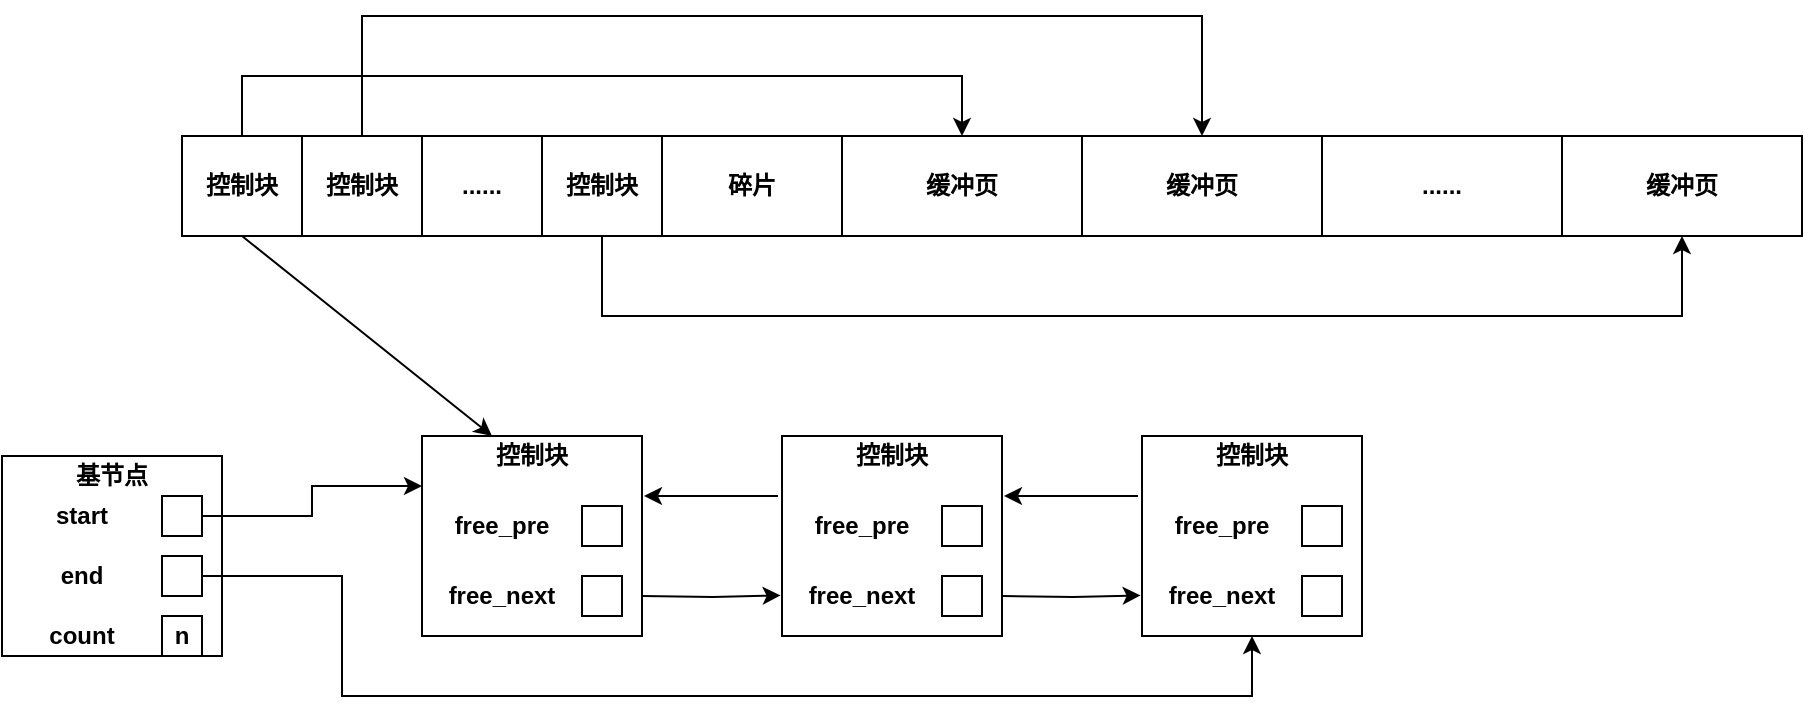 <mxfile version="15.2.7" type="device"><diagram id="0U0V7HpQN6x6l0hLrVlL" name="第 1 页"><mxGraphModel dx="1022" dy="590" grid="1" gridSize="10" guides="1" tooltips="1" connect="1" arrows="1" fold="1" page="1" pageScale="1" pageWidth="827" pageHeight="1169" math="0" shadow="0"><root><mxCell id="0"/><mxCell id="1" parent="0"/><mxCell id="nrYphNebt9EYRBAL_tMt-1" style="edgeStyle=orthogonalEdgeStyle;rounded=0;orthogonalLoop=1;jettySize=auto;html=1;exitX=0.5;exitY=0;exitDx=0;exitDy=0;entryX=0.5;entryY=0;entryDx=0;entryDy=0;" edge="1" parent="1" source="nrYphNebt9EYRBAL_tMt-2" target="nrYphNebt9EYRBAL_tMt-9"><mxGeometry relative="1" as="geometry"><Array as="points"><mxPoint x="130" y="180"/><mxPoint x="490" y="180"/></Array></mxGeometry></mxCell><mxCell id="nrYphNebt9EYRBAL_tMt-2" value="&lt;b&gt;控制块&lt;/b&gt;" style="rounded=0;whiteSpace=wrap;html=1;" vertex="1" parent="1"><mxGeometry x="100" y="210" width="60" height="50" as="geometry"/></mxCell><mxCell id="nrYphNebt9EYRBAL_tMt-3" style="edgeStyle=orthogonalEdgeStyle;rounded=0;orthogonalLoop=1;jettySize=auto;html=1;exitX=0.5;exitY=0;exitDx=0;exitDy=0;entryX=0.5;entryY=0;entryDx=0;entryDy=0;" edge="1" parent="1" source="nrYphNebt9EYRBAL_tMt-4" target="nrYphNebt9EYRBAL_tMt-10"><mxGeometry relative="1" as="geometry"><Array as="points"><mxPoint x="190" y="150"/><mxPoint x="610" y="150"/></Array></mxGeometry></mxCell><mxCell id="nrYphNebt9EYRBAL_tMt-4" value="&lt;b&gt;控制块&lt;/b&gt;" style="rounded=0;whiteSpace=wrap;html=1;" vertex="1" parent="1"><mxGeometry x="160" y="210" width="60" height="50" as="geometry"/></mxCell><mxCell id="nrYphNebt9EYRBAL_tMt-5" value="&lt;b&gt;......&lt;/b&gt;" style="rounded=0;whiteSpace=wrap;html=1;" vertex="1" parent="1"><mxGeometry x="220" y="210" width="60" height="50" as="geometry"/></mxCell><mxCell id="nrYphNebt9EYRBAL_tMt-6" style="edgeStyle=orthogonalEdgeStyle;rounded=0;orthogonalLoop=1;jettySize=auto;html=1;exitX=0.5;exitY=1;exitDx=0;exitDy=0;entryX=0.5;entryY=1;entryDx=0;entryDy=0;" edge="1" parent="1" source="nrYphNebt9EYRBAL_tMt-7" target="nrYphNebt9EYRBAL_tMt-12"><mxGeometry relative="1" as="geometry"><Array as="points"><mxPoint x="310" y="300"/><mxPoint x="850" y="300"/></Array></mxGeometry></mxCell><mxCell id="nrYphNebt9EYRBAL_tMt-7" value="&lt;b&gt;控制块&lt;/b&gt;" style="rounded=0;whiteSpace=wrap;html=1;" vertex="1" parent="1"><mxGeometry x="280" y="210" width="60" height="50" as="geometry"/></mxCell><mxCell id="nrYphNebt9EYRBAL_tMt-8" value="&lt;b&gt;碎片&lt;/b&gt;" style="rounded=0;whiteSpace=wrap;html=1;" vertex="1" parent="1"><mxGeometry x="340" y="210" width="90" height="50" as="geometry"/></mxCell><mxCell id="nrYphNebt9EYRBAL_tMt-9" value="&lt;b&gt;缓冲页&lt;/b&gt;" style="rounded=0;whiteSpace=wrap;html=1;" vertex="1" parent="1"><mxGeometry x="430" y="210" width="120" height="50" as="geometry"/></mxCell><mxCell id="nrYphNebt9EYRBAL_tMt-10" value="&lt;b&gt;缓冲页&lt;/b&gt;" style="rounded=0;whiteSpace=wrap;html=1;" vertex="1" parent="1"><mxGeometry x="550" y="210" width="120" height="50" as="geometry"/></mxCell><mxCell id="nrYphNebt9EYRBAL_tMt-11" value="&lt;b&gt;......&lt;/b&gt;" style="rounded=0;whiteSpace=wrap;html=1;" vertex="1" parent="1"><mxGeometry x="670" y="210" width="120" height="50" as="geometry"/></mxCell><mxCell id="nrYphNebt9EYRBAL_tMt-12" value="&lt;b&gt;缓冲页&lt;/b&gt;" style="rounded=0;whiteSpace=wrap;html=1;" vertex="1" parent="1"><mxGeometry x="790" y="210" width="120" height="50" as="geometry"/></mxCell><mxCell id="nrYphNebt9EYRBAL_tMt-24" value="" style="group" vertex="1" connectable="0" parent="1"><mxGeometry x="220" y="360" width="110" height="100" as="geometry"/></mxCell><mxCell id="nrYphNebt9EYRBAL_tMt-18" value="" style="rounded=0;whiteSpace=wrap;html=1;" vertex="1" parent="nrYphNebt9EYRBAL_tMt-24"><mxGeometry width="110" height="100" as="geometry"/></mxCell><mxCell id="nrYphNebt9EYRBAL_tMt-19" value="&lt;b&gt;free_pre&lt;/b&gt;" style="text;html=1;strokeColor=none;fillColor=none;align=center;verticalAlign=middle;whiteSpace=wrap;rounded=0;" vertex="1" parent="nrYphNebt9EYRBAL_tMt-24"><mxGeometry x="20" y="35" width="40" height="20" as="geometry"/></mxCell><mxCell id="nrYphNebt9EYRBAL_tMt-20" value="&lt;b&gt;free_next&lt;/b&gt;" style="text;html=1;strokeColor=none;fillColor=none;align=center;verticalAlign=middle;whiteSpace=wrap;rounded=0;" vertex="1" parent="nrYphNebt9EYRBAL_tMt-24"><mxGeometry x="20" y="70" width="40" height="20" as="geometry"/></mxCell><mxCell id="nrYphNebt9EYRBAL_tMt-21" value="" style="rounded=0;whiteSpace=wrap;html=1;" vertex="1" parent="nrYphNebt9EYRBAL_tMt-24"><mxGeometry x="80" y="35" width="20" height="20" as="geometry"/></mxCell><mxCell id="nrYphNebt9EYRBAL_tMt-22" value="" style="rounded=0;whiteSpace=wrap;html=1;" vertex="1" parent="nrYphNebt9EYRBAL_tMt-24"><mxGeometry x="80" y="70" width="20" height="20" as="geometry"/></mxCell><mxCell id="nrYphNebt9EYRBAL_tMt-23" value="&lt;b&gt;控制块&lt;/b&gt;" style="text;html=1;strokeColor=none;fillColor=none;align=center;verticalAlign=middle;whiteSpace=wrap;rounded=0;" vertex="1" parent="nrYphNebt9EYRBAL_tMt-24"><mxGeometry x="35" width="40" height="20" as="geometry"/></mxCell><mxCell id="nrYphNebt9EYRBAL_tMt-25" value="" style="group" vertex="1" connectable="0" parent="1"><mxGeometry x="400" y="360" width="110" height="100" as="geometry"/></mxCell><mxCell id="nrYphNebt9EYRBAL_tMt-26" value="" style="rounded=0;whiteSpace=wrap;html=1;" vertex="1" parent="nrYphNebt9EYRBAL_tMt-25"><mxGeometry width="110" height="100" as="geometry"/></mxCell><mxCell id="nrYphNebt9EYRBAL_tMt-27" value="&lt;b&gt;free_pre&lt;/b&gt;" style="text;html=1;strokeColor=none;fillColor=none;align=center;verticalAlign=middle;whiteSpace=wrap;rounded=0;" vertex="1" parent="nrYphNebt9EYRBAL_tMt-25"><mxGeometry x="20" y="35" width="40" height="20" as="geometry"/></mxCell><mxCell id="nrYphNebt9EYRBAL_tMt-28" value="&lt;b&gt;free_next&lt;/b&gt;" style="text;html=1;strokeColor=none;fillColor=none;align=center;verticalAlign=middle;whiteSpace=wrap;rounded=0;" vertex="1" parent="nrYphNebt9EYRBAL_tMt-25"><mxGeometry x="20" y="70" width="40" height="20" as="geometry"/></mxCell><mxCell id="nrYphNebt9EYRBAL_tMt-29" value="" style="rounded=0;whiteSpace=wrap;html=1;" vertex="1" parent="nrYphNebt9EYRBAL_tMt-25"><mxGeometry x="80" y="35" width="20" height="20" as="geometry"/></mxCell><mxCell id="nrYphNebt9EYRBAL_tMt-30" value="" style="rounded=0;whiteSpace=wrap;html=1;" vertex="1" parent="nrYphNebt9EYRBAL_tMt-25"><mxGeometry x="80" y="70" width="20" height="20" as="geometry"/></mxCell><mxCell id="nrYphNebt9EYRBAL_tMt-31" value="&lt;b&gt;控制块&lt;/b&gt;" style="text;html=1;strokeColor=none;fillColor=none;align=center;verticalAlign=middle;whiteSpace=wrap;rounded=0;" vertex="1" parent="nrYphNebt9EYRBAL_tMt-25"><mxGeometry x="35" width="40" height="20" as="geometry"/></mxCell><mxCell id="nrYphNebt9EYRBAL_tMt-40" style="edgeStyle=orthogonalEdgeStyle;rounded=0;orthogonalLoop=1;jettySize=auto;html=1;entryX=-0.006;entryY=0.797;entryDx=0;entryDy=0;entryPerimeter=0;" edge="1" parent="1" target="nrYphNebt9EYRBAL_tMt-26"><mxGeometry relative="1" as="geometry"><mxPoint x="330" y="440" as="sourcePoint"/></mxGeometry></mxCell><mxCell id="nrYphNebt9EYRBAL_tMt-43" value="" style="endArrow=classic;html=1;" edge="1" parent="1"><mxGeometry width="50" height="50" relative="1" as="geometry"><mxPoint x="398" y="390" as="sourcePoint"/><mxPoint x="331" y="390" as="targetPoint"/></mxGeometry></mxCell><mxCell id="nrYphNebt9EYRBAL_tMt-44" value="" style="group" vertex="1" connectable="0" parent="1"><mxGeometry x="580" y="360" width="110" height="100" as="geometry"/></mxCell><mxCell id="nrYphNebt9EYRBAL_tMt-45" value="" style="rounded=0;whiteSpace=wrap;html=1;" vertex="1" parent="nrYphNebt9EYRBAL_tMt-44"><mxGeometry width="110" height="100" as="geometry"/></mxCell><mxCell id="nrYphNebt9EYRBAL_tMt-46" value="&lt;b&gt;free_pre&lt;/b&gt;" style="text;html=1;strokeColor=none;fillColor=none;align=center;verticalAlign=middle;whiteSpace=wrap;rounded=0;" vertex="1" parent="nrYphNebt9EYRBAL_tMt-44"><mxGeometry x="20" y="35" width="40" height="20" as="geometry"/></mxCell><mxCell id="nrYphNebt9EYRBAL_tMt-47" value="&lt;b&gt;free_next&lt;/b&gt;" style="text;html=1;strokeColor=none;fillColor=none;align=center;verticalAlign=middle;whiteSpace=wrap;rounded=0;" vertex="1" parent="nrYphNebt9EYRBAL_tMt-44"><mxGeometry x="20" y="70" width="40" height="20" as="geometry"/></mxCell><mxCell id="nrYphNebt9EYRBAL_tMt-48" value="" style="rounded=0;whiteSpace=wrap;html=1;" vertex="1" parent="nrYphNebt9EYRBAL_tMt-44"><mxGeometry x="80" y="35" width="20" height="20" as="geometry"/></mxCell><mxCell id="nrYphNebt9EYRBAL_tMt-49" value="" style="rounded=0;whiteSpace=wrap;html=1;" vertex="1" parent="nrYphNebt9EYRBAL_tMt-44"><mxGeometry x="80" y="70" width="20" height="20" as="geometry"/></mxCell><mxCell id="nrYphNebt9EYRBAL_tMt-50" value="&lt;b&gt;控制块&lt;/b&gt;" style="text;html=1;strokeColor=none;fillColor=none;align=center;verticalAlign=middle;whiteSpace=wrap;rounded=0;" vertex="1" parent="nrYphNebt9EYRBAL_tMt-44"><mxGeometry x="35" width="40" height="20" as="geometry"/></mxCell><mxCell id="nrYphNebt9EYRBAL_tMt-51" style="edgeStyle=orthogonalEdgeStyle;rounded=0;orthogonalLoop=1;jettySize=auto;html=1;entryX=-0.006;entryY=0.797;entryDx=0;entryDy=0;entryPerimeter=0;" edge="1" parent="1" target="nrYphNebt9EYRBAL_tMt-45"><mxGeometry relative="1" as="geometry"><mxPoint x="510" y="440.0" as="sourcePoint"/></mxGeometry></mxCell><mxCell id="nrYphNebt9EYRBAL_tMt-52" value="" style="endArrow=classic;html=1;" edge="1" parent="1"><mxGeometry width="50" height="50" relative="1" as="geometry"><mxPoint x="578" y="390.0" as="sourcePoint"/><mxPoint x="511" y="390.0" as="targetPoint"/></mxGeometry></mxCell><mxCell id="nrYphNebt9EYRBAL_tMt-53" value="" style="endArrow=classic;html=1;exitX=0.5;exitY=1;exitDx=0;exitDy=0;entryX=0;entryY=0;entryDx=0;entryDy=0;" edge="1" parent="1" source="nrYphNebt9EYRBAL_tMt-2" target="nrYphNebt9EYRBAL_tMt-23"><mxGeometry width="50" height="50" relative="1" as="geometry"><mxPoint x="140" y="340" as="sourcePoint"/><mxPoint x="190" y="290" as="targetPoint"/></mxGeometry></mxCell><mxCell id="nrYphNebt9EYRBAL_tMt-55" value="" style="rounded=0;whiteSpace=wrap;html=1;" vertex="1" parent="1"><mxGeometry x="10" y="370" width="110" height="100" as="geometry"/></mxCell><mxCell id="nrYphNebt9EYRBAL_tMt-56" value="&lt;b&gt;start&lt;/b&gt;" style="text;html=1;strokeColor=none;fillColor=none;align=center;verticalAlign=middle;whiteSpace=wrap;rounded=0;" vertex="1" parent="1"><mxGeometry x="30" y="390" width="40" height="20" as="geometry"/></mxCell><mxCell id="nrYphNebt9EYRBAL_tMt-57" value="&lt;b&gt;end&lt;/b&gt;" style="text;html=1;strokeColor=none;fillColor=none;align=center;verticalAlign=middle;whiteSpace=wrap;rounded=0;" vertex="1" parent="1"><mxGeometry x="30" y="420" width="40" height="20" as="geometry"/></mxCell><mxCell id="nrYphNebt9EYRBAL_tMt-64" style="edgeStyle=orthogonalEdgeStyle;rounded=0;orthogonalLoop=1;jettySize=auto;html=1;exitX=1;exitY=0.5;exitDx=0;exitDy=0;entryX=0;entryY=0.25;entryDx=0;entryDy=0;" edge="1" parent="1" source="nrYphNebt9EYRBAL_tMt-58" target="nrYphNebt9EYRBAL_tMt-18"><mxGeometry relative="1" as="geometry"/></mxCell><mxCell id="nrYphNebt9EYRBAL_tMt-58" value="" style="rounded=0;whiteSpace=wrap;html=1;" vertex="1" parent="1"><mxGeometry x="90" y="390" width="20" height="20" as="geometry"/></mxCell><mxCell id="nrYphNebt9EYRBAL_tMt-65" style="edgeStyle=orthogonalEdgeStyle;rounded=0;orthogonalLoop=1;jettySize=auto;html=1;exitX=1;exitY=0.5;exitDx=0;exitDy=0;entryX=0.5;entryY=1;entryDx=0;entryDy=0;" edge="1" parent="1" source="nrYphNebt9EYRBAL_tMt-59" target="nrYphNebt9EYRBAL_tMt-45"><mxGeometry relative="1" as="geometry"><Array as="points"><mxPoint x="180" y="430"/><mxPoint x="180" y="490"/><mxPoint x="635" y="490"/></Array></mxGeometry></mxCell><mxCell id="nrYphNebt9EYRBAL_tMt-59" value="" style="rounded=0;whiteSpace=wrap;html=1;" vertex="1" parent="1"><mxGeometry x="90" y="420" width="20" height="20" as="geometry"/></mxCell><mxCell id="nrYphNebt9EYRBAL_tMt-60" value="&lt;b&gt;基节点&lt;/b&gt;" style="text;html=1;strokeColor=none;fillColor=none;align=center;verticalAlign=middle;whiteSpace=wrap;rounded=0;" vertex="1" parent="1"><mxGeometry x="45" y="370" width="40" height="20" as="geometry"/></mxCell><mxCell id="nrYphNebt9EYRBAL_tMt-61" value="&lt;b&gt;count&lt;/b&gt;" style="text;html=1;strokeColor=none;fillColor=none;align=center;verticalAlign=middle;whiteSpace=wrap;rounded=0;" vertex="1" parent="1"><mxGeometry x="30" y="450" width="40" height="20" as="geometry"/></mxCell><mxCell id="nrYphNebt9EYRBAL_tMt-62" value="&lt;b&gt;n&lt;/b&gt;" style="rounded=0;whiteSpace=wrap;html=1;" vertex="1" parent="1"><mxGeometry x="90" y="450" width="20" height="20" as="geometry"/></mxCell></root></mxGraphModel></diagram></mxfile>